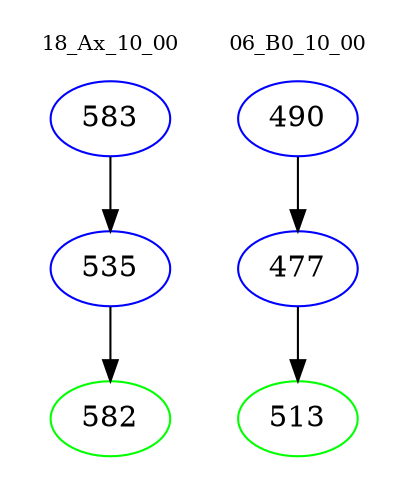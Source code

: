 digraph{
subgraph cluster_0 {
color = white
label = "18_Ax_10_00";
fontsize=10;
T0_583 [label="583", color="blue"]
T0_583 -> T0_535 [color="black"]
T0_535 [label="535", color="blue"]
T0_535 -> T0_582 [color="black"]
T0_582 [label="582", color="green"]
}
subgraph cluster_1 {
color = white
label = "06_B0_10_00";
fontsize=10;
T1_490 [label="490", color="blue"]
T1_490 -> T1_477 [color="black"]
T1_477 [label="477", color="blue"]
T1_477 -> T1_513 [color="black"]
T1_513 [label="513", color="green"]
}
}
